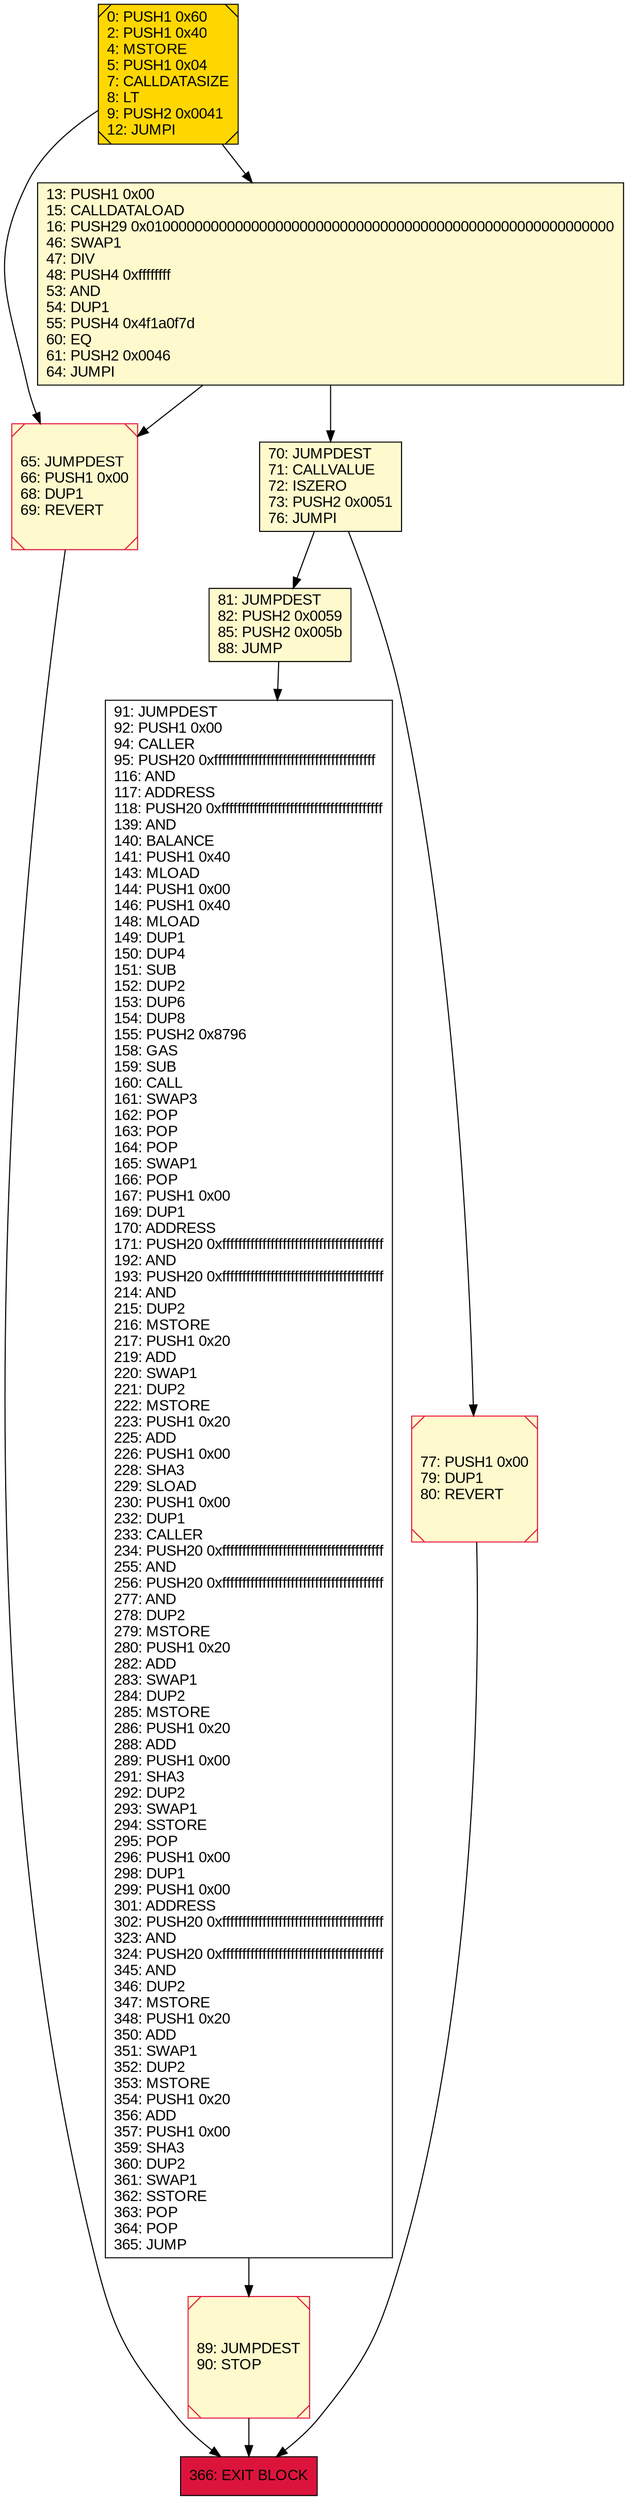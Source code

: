 digraph G {
bgcolor=transparent rankdir=UD;
node [shape=box style=filled color=black fillcolor=white fontname=arial fontcolor=black];
81 [label="81: JUMPDEST\l82: PUSH2 0x0059\l85: PUSH2 0x005b\l88: JUMP\l" fillcolor=lemonchiffon ];
65 [label="65: JUMPDEST\l66: PUSH1 0x00\l68: DUP1\l69: REVERT\l" fillcolor=lemonchiffon shape=Msquare color=crimson ];
91 [label="91: JUMPDEST\l92: PUSH1 0x00\l94: CALLER\l95: PUSH20 0xffffffffffffffffffffffffffffffffffffffff\l116: AND\l117: ADDRESS\l118: PUSH20 0xffffffffffffffffffffffffffffffffffffffff\l139: AND\l140: BALANCE\l141: PUSH1 0x40\l143: MLOAD\l144: PUSH1 0x00\l146: PUSH1 0x40\l148: MLOAD\l149: DUP1\l150: DUP4\l151: SUB\l152: DUP2\l153: DUP6\l154: DUP8\l155: PUSH2 0x8796\l158: GAS\l159: SUB\l160: CALL\l161: SWAP3\l162: POP\l163: POP\l164: POP\l165: SWAP1\l166: POP\l167: PUSH1 0x00\l169: DUP1\l170: ADDRESS\l171: PUSH20 0xffffffffffffffffffffffffffffffffffffffff\l192: AND\l193: PUSH20 0xffffffffffffffffffffffffffffffffffffffff\l214: AND\l215: DUP2\l216: MSTORE\l217: PUSH1 0x20\l219: ADD\l220: SWAP1\l221: DUP2\l222: MSTORE\l223: PUSH1 0x20\l225: ADD\l226: PUSH1 0x00\l228: SHA3\l229: SLOAD\l230: PUSH1 0x00\l232: DUP1\l233: CALLER\l234: PUSH20 0xffffffffffffffffffffffffffffffffffffffff\l255: AND\l256: PUSH20 0xffffffffffffffffffffffffffffffffffffffff\l277: AND\l278: DUP2\l279: MSTORE\l280: PUSH1 0x20\l282: ADD\l283: SWAP1\l284: DUP2\l285: MSTORE\l286: PUSH1 0x20\l288: ADD\l289: PUSH1 0x00\l291: SHA3\l292: DUP2\l293: SWAP1\l294: SSTORE\l295: POP\l296: PUSH1 0x00\l298: DUP1\l299: PUSH1 0x00\l301: ADDRESS\l302: PUSH20 0xffffffffffffffffffffffffffffffffffffffff\l323: AND\l324: PUSH20 0xffffffffffffffffffffffffffffffffffffffff\l345: AND\l346: DUP2\l347: MSTORE\l348: PUSH1 0x20\l350: ADD\l351: SWAP1\l352: DUP2\l353: MSTORE\l354: PUSH1 0x20\l356: ADD\l357: PUSH1 0x00\l359: SHA3\l360: DUP2\l361: SWAP1\l362: SSTORE\l363: POP\l364: POP\l365: JUMP\l" ];
0 [label="0: PUSH1 0x60\l2: PUSH1 0x40\l4: MSTORE\l5: PUSH1 0x04\l7: CALLDATASIZE\l8: LT\l9: PUSH2 0x0041\l12: JUMPI\l" fillcolor=lemonchiffon shape=Msquare fillcolor=gold ];
70 [label="70: JUMPDEST\l71: CALLVALUE\l72: ISZERO\l73: PUSH2 0x0051\l76: JUMPI\l" fillcolor=lemonchiffon ];
13 [label="13: PUSH1 0x00\l15: CALLDATALOAD\l16: PUSH29 0x0100000000000000000000000000000000000000000000000000000000\l46: SWAP1\l47: DIV\l48: PUSH4 0xffffffff\l53: AND\l54: DUP1\l55: PUSH4 0x4f1a0f7d\l60: EQ\l61: PUSH2 0x0046\l64: JUMPI\l" fillcolor=lemonchiffon ];
77 [label="77: PUSH1 0x00\l79: DUP1\l80: REVERT\l" fillcolor=lemonchiffon shape=Msquare color=crimson ];
89 [label="89: JUMPDEST\l90: STOP\l" fillcolor=lemonchiffon shape=Msquare color=crimson ];
366 [label="366: EXIT BLOCK\l" fillcolor=crimson ];
0 -> 65;
13 -> 70;
0 -> 13;
77 -> 366;
13 -> 65;
89 -> 366;
70 -> 81;
81 -> 91;
91 -> 89;
65 -> 366;
70 -> 77;
}